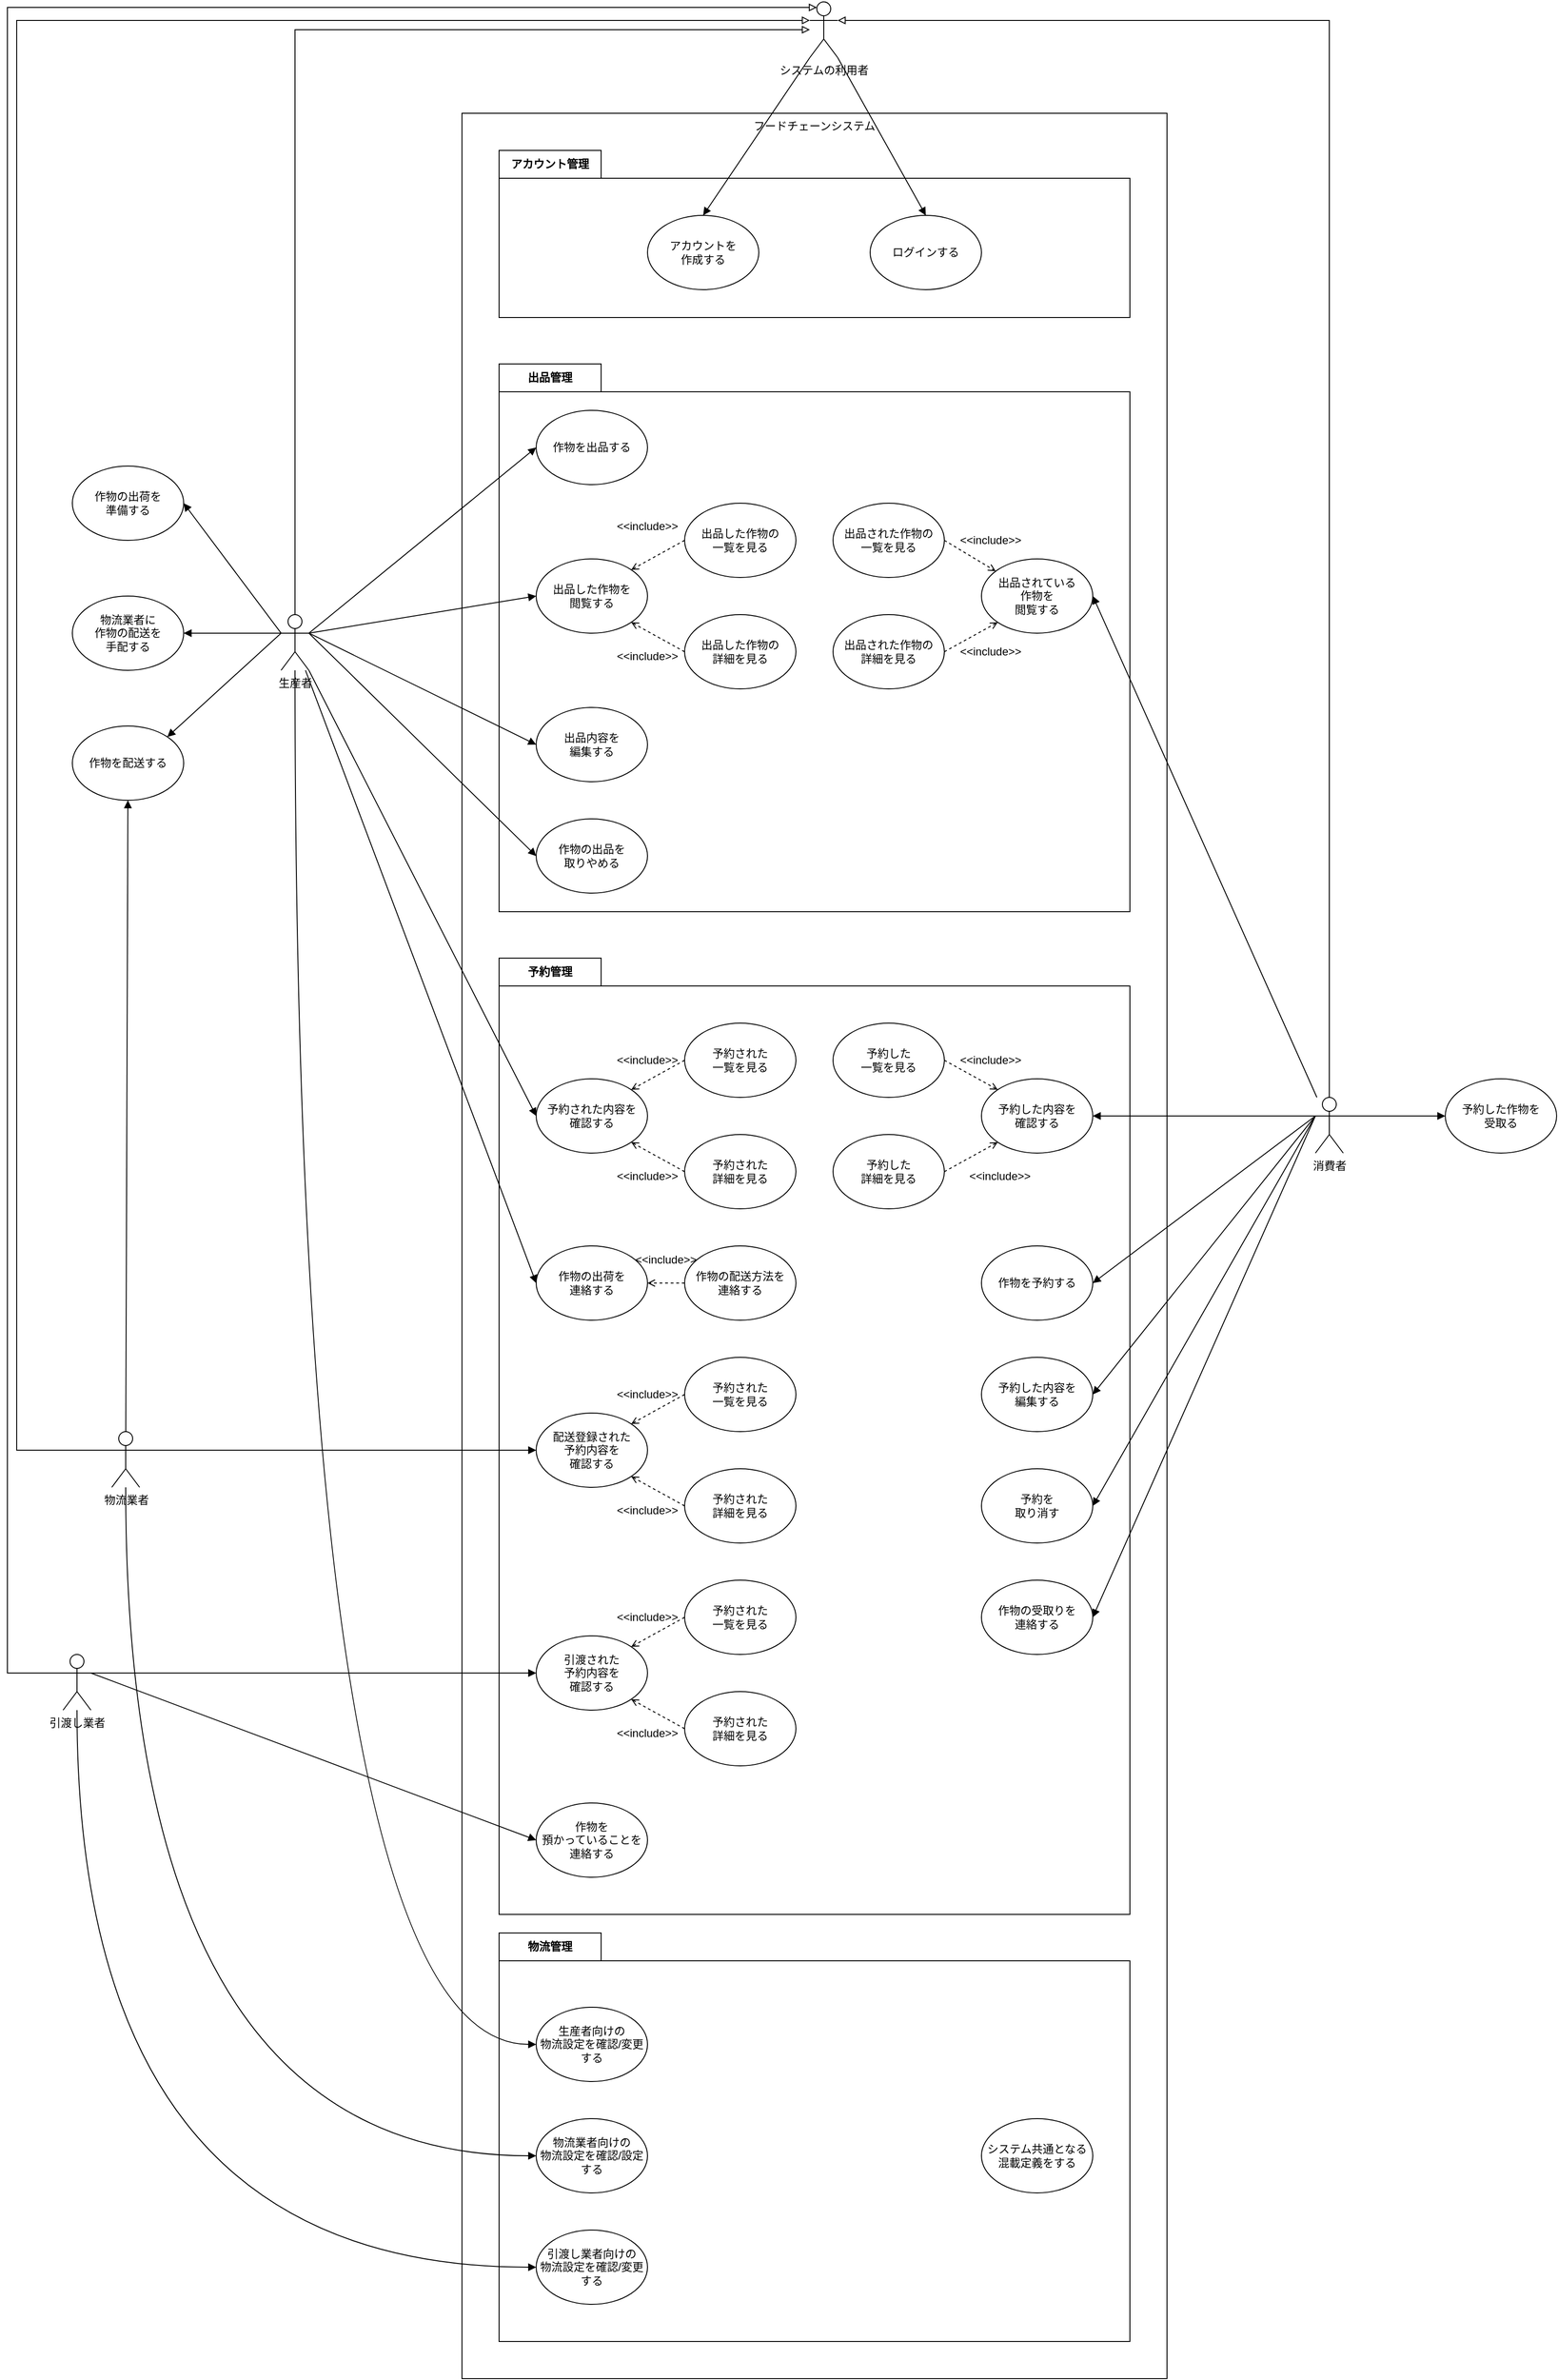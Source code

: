 <mxfile version="22.1.0" type="device">
  <diagram name="ユースケース図" id="7VJe6vSNCe9DfJ-y-Tqd">
    <mxGraphModel dx="2603" dy="888" grid="1" gridSize="10" guides="1" tooltips="1" connect="1" arrows="1" fold="1" page="1" pageScale="1" pageWidth="1169" pageHeight="1654" math="0" shadow="0">
      <root>
        <mxCell id="0" />
        <mxCell id="1" parent="0" />
        <mxCell id="HBLjlnZqCEcEQzNPuWM3-1" value="&lt;div style=&quot;&quot;&gt;&lt;span style=&quot;background-color: initial;&quot;&gt;フードチェーン&lt;/span&gt;&lt;span style=&quot;background-color: initial;&quot;&gt;システム&lt;/span&gt;&lt;/div&gt;" style="rounded=0;whiteSpace=wrap;html=1;fillColor=none;align=center;verticalAlign=top;" parent="1" vertex="1">
          <mxGeometry x="240" y="160" width="760" height="2440" as="geometry" />
        </mxCell>
        <mxCell id="HBLjlnZqCEcEQzNPuWM3-68" value="予約管理" style="shape=folder;fontStyle=1;tabWidth=110;tabHeight=30;tabPosition=left;html=1;boundedLbl=1;labelInHeader=1;container=0;collapsible=0;whiteSpace=wrap;fillColor=none;" parent="1" vertex="1">
          <mxGeometry x="280" y="1070" width="680" height="1030" as="geometry" />
        </mxCell>
        <mxCell id="HBLjlnZqCEcEQzNPuWM3-60" value="出品管理" style="shape=folder;fontStyle=1;tabWidth=110;tabHeight=30;tabPosition=left;html=1;boundedLbl=1;labelInHeader=1;container=1;collapsible=0;whiteSpace=wrap;fillColor=none;" parent="1" vertex="1">
          <mxGeometry x="280" y="430" width="680" height="590" as="geometry" />
        </mxCell>
        <mxCell id="HBLjlnZqCEcEQzNPuWM3-61" value="" style="html=1;strokeColor=none;resizeWidth=1;resizeHeight=1;fillColor=none;part=1;connectable=0;allowArrows=0;deletable=0;whiteSpace=wrap;" parent="HBLjlnZqCEcEQzNPuWM3-60" vertex="1">
          <mxGeometry width="680" height="413" relative="1" as="geometry">
            <mxPoint y="30" as="offset" />
          </mxGeometry>
        </mxCell>
        <mxCell id="HBLjlnZqCEcEQzNPuWM3-37" value="&amp;lt;&amp;lt;include&amp;gt;&amp;gt;" style="text;html=1;strokeColor=none;fillColor=none;align=center;verticalAlign=middle;whiteSpace=wrap;rounded=0;" parent="HBLjlnZqCEcEQzNPuWM3-60" vertex="1">
          <mxGeometry x="130" y="160" width="60" height="30" as="geometry" />
        </mxCell>
        <mxCell id="HBLjlnZqCEcEQzNPuWM3-10" value="作物を出品する" style="ellipse;whiteSpace=wrap;html=1;" parent="HBLjlnZqCEcEQzNPuWM3-60" vertex="1">
          <mxGeometry x="40" y="50" width="120" height="80" as="geometry" />
        </mxCell>
        <mxCell id="HBLjlnZqCEcEQzNPuWM3-36" value="出品した作物を&lt;br&gt;閲覧する" style="ellipse;whiteSpace=wrap;html=1;" parent="HBLjlnZqCEcEQzNPuWM3-60" vertex="1">
          <mxGeometry x="40" y="210" width="120" height="80" as="geometry" />
        </mxCell>
        <mxCell id="HBLjlnZqCEcEQzNPuWM3-22" value="出品した作物の&lt;br&gt;一覧を見る" style="ellipse;whiteSpace=wrap;html=1;" parent="HBLjlnZqCEcEQzNPuWM3-60" vertex="1">
          <mxGeometry x="200" y="150" width="120" height="80" as="geometry" />
        </mxCell>
        <mxCell id="HBLjlnZqCEcEQzNPuWM3-23" value="出品した作物の&lt;br&gt;詳細を見る" style="ellipse;whiteSpace=wrap;html=1;" parent="HBLjlnZqCEcEQzNPuWM3-60" vertex="1">
          <mxGeometry x="200" y="270" width="120" height="80" as="geometry" />
        </mxCell>
        <mxCell id="HBLjlnZqCEcEQzNPuWM3-11" value="出品内容を&lt;br&gt;編集する" style="ellipse;whiteSpace=wrap;html=1;" parent="HBLjlnZqCEcEQzNPuWM3-60" vertex="1">
          <mxGeometry x="40" y="370" width="120" height="80" as="geometry" />
        </mxCell>
        <mxCell id="HBLjlnZqCEcEQzNPuWM3-24" value="作物の出品を&lt;br&gt;取りやめる" style="ellipse;whiteSpace=wrap;html=1;" parent="HBLjlnZqCEcEQzNPuWM3-60" vertex="1">
          <mxGeometry x="40" y="490" width="120" height="80" as="geometry" />
        </mxCell>
        <mxCell id="HBLjlnZqCEcEQzNPuWM3-14" value="出品された作物の&lt;br&gt;詳細を見る" style="ellipse;whiteSpace=wrap;html=1;" parent="HBLjlnZqCEcEQzNPuWM3-60" vertex="1">
          <mxGeometry x="360" y="270" width="120" height="80" as="geometry" />
        </mxCell>
        <mxCell id="HBLjlnZqCEcEQzNPuWM3-9" value="出品された作物の&lt;br&gt;一覧を見る" style="ellipse;whiteSpace=wrap;html=1;" parent="HBLjlnZqCEcEQzNPuWM3-60" vertex="1">
          <mxGeometry x="360" y="150" width="120" height="80" as="geometry" />
        </mxCell>
        <mxCell id="HBLjlnZqCEcEQzNPuWM3-48" value="出品されている&lt;br&gt;作物を&lt;br style=&quot;border-color: var(--border-color);&quot;&gt;閲覧する" style="ellipse;whiteSpace=wrap;html=1;" parent="HBLjlnZqCEcEQzNPuWM3-60" vertex="1">
          <mxGeometry x="520" y="210" width="120" height="80" as="geometry" />
        </mxCell>
        <mxCell id="HBLjlnZqCEcEQzNPuWM3-97" style="rounded=0;orthogonalLoop=1;jettySize=auto;html=1;exitX=0;exitY=0.5;exitDx=0;exitDy=0;dashed=1;endArrow=open;endFill=0;entryX=1;entryY=0;entryDx=0;entryDy=0;" parent="HBLjlnZqCEcEQzNPuWM3-60" source="HBLjlnZqCEcEQzNPuWM3-22" target="HBLjlnZqCEcEQzNPuWM3-36" edge="1">
          <mxGeometry relative="1" as="geometry">
            <mxPoint x="177.574" y="178.284" as="sourcePoint" />
            <mxPoint x="-20" y="290" as="targetPoint" />
          </mxGeometry>
        </mxCell>
        <mxCell id="HBLjlnZqCEcEQzNPuWM3-98" style="rounded=0;orthogonalLoop=1;jettySize=auto;html=1;exitX=0;exitY=0.5;exitDx=0;exitDy=0;dashed=1;endArrow=open;endFill=0;entryX=1;entryY=1;entryDx=0;entryDy=0;" parent="HBLjlnZqCEcEQzNPuWM3-60" source="HBLjlnZqCEcEQzNPuWM3-23" target="HBLjlnZqCEcEQzNPuWM3-36" edge="1">
          <mxGeometry relative="1" as="geometry">
            <mxPoint x="210" y="200" as="sourcePoint" />
            <mxPoint x="152" y="232" as="targetPoint" />
          </mxGeometry>
        </mxCell>
        <mxCell id="HBLjlnZqCEcEQzNPuWM3-99" value="&amp;lt;&amp;lt;include&amp;gt;&amp;gt;" style="text;html=1;strokeColor=none;fillColor=none;align=center;verticalAlign=middle;whiteSpace=wrap;rounded=0;" parent="HBLjlnZqCEcEQzNPuWM3-60" vertex="1">
          <mxGeometry x="130" y="300" width="60" height="30" as="geometry" />
        </mxCell>
        <mxCell id="HBLjlnZqCEcEQzNPuWM3-100" value="&amp;lt;&amp;lt;include&amp;gt;&amp;gt;" style="text;html=1;strokeColor=none;fillColor=none;align=center;verticalAlign=middle;whiteSpace=wrap;rounded=0;" parent="HBLjlnZqCEcEQzNPuWM3-60" vertex="1">
          <mxGeometry x="500" y="295" width="60" height="30" as="geometry" />
        </mxCell>
        <mxCell id="HBLjlnZqCEcEQzNPuWM3-101" value="&amp;lt;&amp;lt;include&amp;gt;&amp;gt;" style="text;html=1;strokeColor=none;fillColor=none;align=center;verticalAlign=middle;whiteSpace=wrap;rounded=0;" parent="HBLjlnZqCEcEQzNPuWM3-60" vertex="1">
          <mxGeometry x="500" y="175" width="60" height="30" as="geometry" />
        </mxCell>
        <mxCell id="HBLjlnZqCEcEQzNPuWM3-102" style="rounded=0;orthogonalLoop=1;jettySize=auto;html=1;exitX=1;exitY=0.5;exitDx=0;exitDy=0;dashed=1;endArrow=open;endFill=0;" parent="HBLjlnZqCEcEQzNPuWM3-60" source="HBLjlnZqCEcEQzNPuWM3-9" target="HBLjlnZqCEcEQzNPuWM3-48" edge="1">
          <mxGeometry relative="1" as="geometry">
            <mxPoint x="210" y="200" as="sourcePoint" />
            <mxPoint x="152" y="232" as="targetPoint" />
          </mxGeometry>
        </mxCell>
        <mxCell id="HBLjlnZqCEcEQzNPuWM3-103" style="rounded=0;orthogonalLoop=1;jettySize=auto;html=1;exitX=1;exitY=0.5;exitDx=0;exitDy=0;dashed=1;endArrow=open;endFill=0;entryX=0;entryY=1;entryDx=0;entryDy=0;" parent="HBLjlnZqCEcEQzNPuWM3-60" source="HBLjlnZqCEcEQzNPuWM3-14" target="HBLjlnZqCEcEQzNPuWM3-48" edge="1">
          <mxGeometry relative="1" as="geometry">
            <mxPoint x="490" y="200" as="sourcePoint" />
            <mxPoint x="545" y="233" as="targetPoint" />
          </mxGeometry>
        </mxCell>
        <mxCell id="HBLjlnZqCEcEQzNPuWM3-50" value="アカウント管理" style="shape=folder;fontStyle=1;tabWidth=110;tabHeight=30;tabPosition=left;html=1;boundedLbl=1;labelInHeader=1;container=1;collapsible=0;whiteSpace=wrap;fillColor=none;" parent="1" vertex="1">
          <mxGeometry x="280" y="200" width="680" height="180" as="geometry" />
        </mxCell>
        <mxCell id="HBLjlnZqCEcEQzNPuWM3-51" value="" style="html=1;strokeColor=none;resizeWidth=1;resizeHeight=1;fillColor=none;part=1;connectable=0;allowArrows=0;deletable=0;whiteSpace=wrap;" parent="HBLjlnZqCEcEQzNPuWM3-50" vertex="1">
          <mxGeometry width="680" height="126.0" relative="1" as="geometry">
            <mxPoint y="30" as="offset" />
          </mxGeometry>
        </mxCell>
        <mxCell id="HBLjlnZqCEcEQzNPuWM3-6" value="アカウントを&lt;br&gt;作成する" style="ellipse;whiteSpace=wrap;html=1;" parent="HBLjlnZqCEcEQzNPuWM3-50" vertex="1">
          <mxGeometry x="160" y="70" width="120" height="80" as="geometry" />
        </mxCell>
        <mxCell id="HBLjlnZqCEcEQzNPuWM3-7" value="ログインする" style="ellipse;whiteSpace=wrap;html=1;" parent="HBLjlnZqCEcEQzNPuWM3-50" vertex="1">
          <mxGeometry x="400" y="70" width="120" height="80" as="geometry" />
        </mxCell>
        <mxCell id="HBLjlnZqCEcEQzNPuWM3-3" value="物流業者" style="shape=umlActor;verticalLabelPosition=bottom;verticalAlign=top;html=1;outlineConnect=0;" parent="1" vertex="1">
          <mxGeometry x="-137.5" y="1580" width="30" height="60" as="geometry" />
        </mxCell>
        <mxCell id="HBLjlnZqCEcEQzNPuWM3-26" value="物流業者に&lt;br&gt;作物の配送を&lt;br&gt;手配する" style="ellipse;whiteSpace=wrap;html=1;" parent="1" vertex="1">
          <mxGeometry x="-180" y="680" width="120" height="80" as="geometry" />
        </mxCell>
        <mxCell id="HBLjlnZqCEcEQzNPuWM3-27" value="作物を配送する" style="ellipse;whiteSpace=wrap;html=1;" parent="1" vertex="1">
          <mxGeometry x="-180" y="820" width="120" height="80" as="geometry" />
        </mxCell>
        <mxCell id="HBLjlnZqCEcEQzNPuWM3-30" value="システムの利用者" style="shape=umlActor;verticalLabelPosition=bottom;verticalAlign=top;html=1;outlineConnect=0;" parent="1" vertex="1">
          <mxGeometry x="615" y="40" width="30" height="60" as="geometry" />
        </mxCell>
        <mxCell id="HBLjlnZqCEcEQzNPuWM3-73" value="作物の出荷を&lt;br&gt;準備する" style="ellipse;whiteSpace=wrap;html=1;" parent="1" vertex="1">
          <mxGeometry x="-180" y="540" width="120" height="80" as="geometry" />
        </mxCell>
        <mxCell id="HBLjlnZqCEcEQzNPuWM3-74" value="" style="endArrow=none;html=1;rounded=0;entryX=0;entryY=1;entryDx=0;entryDy=0;entryPerimeter=0;exitX=0.5;exitY=0;exitDx=0;exitDy=0;startArrow=block;startFill=1;" parent="1" source="HBLjlnZqCEcEQzNPuWM3-6" target="HBLjlnZqCEcEQzNPuWM3-30" edge="1">
          <mxGeometry width="50" height="50" relative="1" as="geometry">
            <mxPoint x="100" y="250" as="sourcePoint" />
            <mxPoint x="150" y="200" as="targetPoint" />
          </mxGeometry>
        </mxCell>
        <mxCell id="HBLjlnZqCEcEQzNPuWM3-75" value="" style="endArrow=none;html=1;rounded=0;entryX=1;entryY=1;entryDx=0;entryDy=0;entryPerimeter=0;exitX=0.5;exitY=0;exitDx=0;exitDy=0;startArrow=block;startFill=1;" parent="1" source="HBLjlnZqCEcEQzNPuWM3-7" target="HBLjlnZqCEcEQzNPuWM3-30" edge="1">
          <mxGeometry width="50" height="50" relative="1" as="geometry">
            <mxPoint x="510" y="290" as="sourcePoint" />
            <mxPoint x="625" y="140" as="targetPoint" />
          </mxGeometry>
        </mxCell>
        <mxCell id="HBLjlnZqCEcEQzNPuWM3-77" value="生産者" style="shape=umlActor;verticalLabelPosition=bottom;verticalAlign=top;html=1;outlineConnect=0;" parent="1" vertex="1">
          <mxGeometry x="45" y="700" width="30" height="60" as="geometry" />
        </mxCell>
        <mxCell id="HBLjlnZqCEcEQzNPuWM3-78" style="rounded=0;orthogonalLoop=1;jettySize=auto;html=1;endArrow=block;endFill=0;exitX=0.5;exitY=0;exitDx=0;exitDy=0;exitPerimeter=0;edgeStyle=elbowEdgeStyle;" parent="1" source="HBLjlnZqCEcEQzNPuWM3-77" target="HBLjlnZqCEcEQzNPuWM3-30" edge="1">
          <mxGeometry relative="1" as="geometry">
            <mxPoint x="390" y="827.826" as="sourcePoint" />
            <mxPoint x="490" y="680" as="targetPoint" />
            <Array as="points">
              <mxPoint x="60" y="400" />
              <mxPoint x="60" y="390" />
            </Array>
          </mxGeometry>
        </mxCell>
        <mxCell id="HBLjlnZqCEcEQzNPuWM3-80" value="" style="endArrow=none;html=1;rounded=0;entryX=1;entryY=0.333;entryDx=0;entryDy=0;entryPerimeter=0;exitX=0;exitY=0.5;exitDx=0;exitDy=0;startArrow=block;startFill=1;" parent="1" source="HBLjlnZqCEcEQzNPuWM3-10" target="HBLjlnZqCEcEQzNPuWM3-77" edge="1">
          <mxGeometry width="50" height="50" relative="1" as="geometry">
            <mxPoint x="750" y="290" as="sourcePoint" />
            <mxPoint x="655" y="140" as="targetPoint" />
          </mxGeometry>
        </mxCell>
        <mxCell id="HBLjlnZqCEcEQzNPuWM3-81" value="" style="endArrow=none;html=1;rounded=0;entryX=1;entryY=0.333;entryDx=0;entryDy=0;entryPerimeter=0;exitX=0;exitY=0.5;exitDx=0;exitDy=0;startArrow=block;startFill=1;" parent="1" source="HBLjlnZqCEcEQzNPuWM3-36" target="HBLjlnZqCEcEQzNPuWM3-77" edge="1">
          <mxGeometry width="50" height="50" relative="1" as="geometry">
            <mxPoint x="330" y="530" as="sourcePoint" />
            <mxPoint x="120" y="730" as="targetPoint" />
          </mxGeometry>
        </mxCell>
        <mxCell id="HBLjlnZqCEcEQzNPuWM3-82" value="" style="endArrow=none;html=1;rounded=0;entryX=1;entryY=0.333;entryDx=0;entryDy=0;entryPerimeter=0;exitX=0;exitY=0.5;exitDx=0;exitDy=0;startArrow=block;startFill=1;" parent="1" source="HBLjlnZqCEcEQzNPuWM3-11" target="HBLjlnZqCEcEQzNPuWM3-77" edge="1">
          <mxGeometry width="50" height="50" relative="1" as="geometry">
            <mxPoint x="330" y="690" as="sourcePoint" />
            <mxPoint x="120" y="730" as="targetPoint" />
          </mxGeometry>
        </mxCell>
        <mxCell id="HBLjlnZqCEcEQzNPuWM3-83" value="" style="endArrow=none;html=1;rounded=0;entryX=1;entryY=0.333;entryDx=0;entryDy=0;entryPerimeter=0;exitX=0;exitY=0.5;exitDx=0;exitDy=0;startArrow=block;startFill=1;" parent="1" source="HBLjlnZqCEcEQzNPuWM3-24" target="HBLjlnZqCEcEQzNPuWM3-77" edge="1">
          <mxGeometry width="50" height="50" relative="1" as="geometry">
            <mxPoint x="330" y="850" as="sourcePoint" />
            <mxPoint x="120" y="730" as="targetPoint" />
          </mxGeometry>
        </mxCell>
        <mxCell id="HBLjlnZqCEcEQzNPuWM3-84" value="" style="endArrow=none;html=1;rounded=0;entryX=1;entryY=1;entryDx=0;entryDy=0;entryPerimeter=0;exitX=0;exitY=0.5;exitDx=0;exitDy=0;startArrow=block;startFill=1;" parent="1" source="HBLjlnZqCEcEQzNPuWM3-46" target="HBLjlnZqCEcEQzNPuWM3-77" edge="1">
          <mxGeometry width="50" height="50" relative="1" as="geometry">
            <mxPoint x="330" y="970" as="sourcePoint" />
            <mxPoint x="120" y="730" as="targetPoint" />
          </mxGeometry>
        </mxCell>
        <mxCell id="HBLjlnZqCEcEQzNPuWM3-91" value="" style="endArrow=none;html=1;rounded=0;entryX=0;entryY=0.333;entryDx=0;entryDy=0;entryPerimeter=0;exitX=1;exitY=0.5;exitDx=0;exitDy=0;startArrow=block;startFill=1;" parent="1" source="HBLjlnZqCEcEQzNPuWM3-73" target="HBLjlnZqCEcEQzNPuWM3-77" edge="1">
          <mxGeometry width="50" height="50" relative="1" as="geometry">
            <mxPoint x="-155" y="470" as="sourcePoint" />
            <mxPoint x="-40" y="320" as="targetPoint" />
          </mxGeometry>
        </mxCell>
        <mxCell id="HBLjlnZqCEcEQzNPuWM3-92" value="" style="endArrow=none;html=1;rounded=0;entryX=0;entryY=0.333;entryDx=0;entryDy=0;entryPerimeter=0;exitX=1;exitY=0.5;exitDx=0;exitDy=0;startArrow=block;startFill=1;" parent="1" source="HBLjlnZqCEcEQzNPuWM3-26" target="HBLjlnZqCEcEQzNPuWM3-77" edge="1">
          <mxGeometry width="50" height="50" relative="1" as="geometry">
            <mxPoint x="-50" y="590" as="sourcePoint" />
            <mxPoint x="90" y="730" as="targetPoint" />
          </mxGeometry>
        </mxCell>
        <mxCell id="HBLjlnZqCEcEQzNPuWM3-93" value="" style="endArrow=none;html=1;rounded=0;entryX=0;entryY=0.333;entryDx=0;entryDy=0;entryPerimeter=0;startArrow=block;startFill=1;exitX=1;exitY=0;exitDx=0;exitDy=0;" parent="1" source="HBLjlnZqCEcEQzNPuWM3-27" target="HBLjlnZqCEcEQzNPuWM3-77" edge="1">
          <mxGeometry width="50" height="50" relative="1" as="geometry">
            <mxPoint x="-70" y="850" as="sourcePoint" />
            <mxPoint x="90" y="730" as="targetPoint" />
          </mxGeometry>
        </mxCell>
        <mxCell id="HBLjlnZqCEcEQzNPuWM3-96" value="" style="endArrow=none;html=1;rounded=0;startArrow=block;startFill=1;" parent="1" source="HBLjlnZqCEcEQzNPuWM3-27" target="HBLjlnZqCEcEQzNPuWM3-3" edge="1">
          <mxGeometry width="50" height="50" relative="1" as="geometry">
            <mxPoint x="-60" y="850" as="sourcePoint" />
            <mxPoint x="55" y="730" as="targetPoint" />
          </mxGeometry>
        </mxCell>
        <mxCell id="HBLjlnZqCEcEQzNPuWM3-21" value="予約した作物を&lt;br&gt;受取る" style="ellipse;whiteSpace=wrap;html=1;" parent="1" vertex="1">
          <mxGeometry x="1300" y="1200" width="120" height="80" as="geometry" />
        </mxCell>
        <mxCell id="HBLjlnZqCEcEQzNPuWM3-124" value="消費者" style="shape=umlActor;verticalLabelPosition=bottom;verticalAlign=top;html=1;outlineConnect=0;" parent="1" vertex="1">
          <mxGeometry x="1160" y="1220" width="30" height="60" as="geometry" />
        </mxCell>
        <mxCell id="HBLjlnZqCEcEQzNPuWM3-125" value="" style="endArrow=none;html=1;rounded=0;exitX=1;exitY=0.5;exitDx=0;exitDy=0;startArrow=block;startFill=1;" parent="1" source="HBLjlnZqCEcEQzNPuWM3-48" target="HBLjlnZqCEcEQzNPuWM3-124" edge="1">
          <mxGeometry width="50" height="50" relative="1" as="geometry">
            <mxPoint x="330" y="530" as="sourcePoint" />
            <mxPoint x="85" y="730" as="targetPoint" />
          </mxGeometry>
        </mxCell>
        <mxCell id="HBLjlnZqCEcEQzNPuWM3-126" style="rounded=0;orthogonalLoop=1;jettySize=auto;html=1;endArrow=block;endFill=0;entryX=1;entryY=0.333;entryDx=0;entryDy=0;entryPerimeter=0;edgeStyle=elbowEdgeStyle;exitX=0.5;exitY=0;exitDx=0;exitDy=0;exitPerimeter=0;" parent="1" source="HBLjlnZqCEcEQzNPuWM3-124" target="HBLjlnZqCEcEQzNPuWM3-30" edge="1">
          <mxGeometry relative="1" as="geometry">
            <mxPoint x="1190" y="800" as="sourcePoint" />
            <mxPoint x="625" y="100" as="targetPoint" />
            <Array as="points">
              <mxPoint x="1175" y="1150" />
              <mxPoint x="1180" y="580" />
            </Array>
          </mxGeometry>
        </mxCell>
        <mxCell id="HBLjlnZqCEcEQzNPuWM3-130" value="" style="endArrow=none;html=1;rounded=0;exitX=1;exitY=0.5;exitDx=0;exitDy=0;startArrow=block;startFill=1;entryX=0;entryY=0.333;entryDx=0;entryDy=0;entryPerimeter=0;" parent="1" source="HBLjlnZqCEcEQzNPuWM3-34" target="HBLjlnZqCEcEQzNPuWM3-124" edge="1">
          <mxGeometry width="50" height="50" relative="1" as="geometry">
            <mxPoint x="930" y="690" as="sourcePoint" />
            <mxPoint x="1171" y="1210" as="targetPoint" />
          </mxGeometry>
        </mxCell>
        <mxCell id="HBLjlnZqCEcEQzNPuWM3-131" value="" style="endArrow=none;html=1;rounded=0;exitX=0;exitY=0.5;exitDx=0;exitDy=0;startArrow=block;startFill=1;entryX=1;entryY=0.333;entryDx=0;entryDy=0;entryPerimeter=0;" parent="1" source="HBLjlnZqCEcEQzNPuWM3-21" target="HBLjlnZqCEcEQzNPuWM3-124" edge="1">
          <mxGeometry width="50" height="50" relative="1" as="geometry">
            <mxPoint x="930" y="1250" as="sourcePoint" />
            <mxPoint x="1170" y="1246" as="targetPoint" />
          </mxGeometry>
        </mxCell>
        <mxCell id="HBLjlnZqCEcEQzNPuWM3-132" value="" style="endArrow=none;html=1;rounded=0;exitX=1;exitY=0.5;exitDx=0;exitDy=0;startArrow=block;startFill=1;entryX=0;entryY=0.333;entryDx=0;entryDy=0;entryPerimeter=0;" parent="1" source="HBLjlnZqCEcEQzNPuWM3-12" target="HBLjlnZqCEcEQzNPuWM3-124" edge="1">
          <mxGeometry width="50" height="50" relative="1" as="geometry">
            <mxPoint x="930" y="1250" as="sourcePoint" />
            <mxPoint x="1170" y="1246" as="targetPoint" />
          </mxGeometry>
        </mxCell>
        <mxCell id="HBLjlnZqCEcEQzNPuWM3-133" value="" style="endArrow=none;html=1;rounded=0;exitX=1;exitY=0.5;exitDx=0;exitDy=0;startArrow=block;startFill=1;entryX=0;entryY=0.333;entryDx=0;entryDy=0;entryPerimeter=0;" parent="1" source="HBLjlnZqCEcEQzNPuWM3-16" target="HBLjlnZqCEcEQzNPuWM3-124" edge="1">
          <mxGeometry width="50" height="50" relative="1" as="geometry">
            <mxPoint x="930" y="1430" as="sourcePoint" />
            <mxPoint x="1170" y="1246" as="targetPoint" />
          </mxGeometry>
        </mxCell>
        <mxCell id="HBLjlnZqCEcEQzNPuWM3-134" value="" style="endArrow=none;html=1;rounded=0;exitX=1;exitY=0.5;exitDx=0;exitDy=0;startArrow=block;startFill=1;entryX=0;entryY=0.333;entryDx=0;entryDy=0;entryPerimeter=0;" parent="1" source="HBLjlnZqCEcEQzNPuWM3-17" target="HBLjlnZqCEcEQzNPuWM3-124" edge="1">
          <mxGeometry width="50" height="50" relative="1" as="geometry">
            <mxPoint x="930" y="1550" as="sourcePoint" />
            <mxPoint x="1170" y="1246" as="targetPoint" />
          </mxGeometry>
        </mxCell>
        <mxCell id="Iaiu_OEXaP2ZBZ2fu43b-2" value="" style="endArrow=none;html=1;rounded=0;exitX=1;exitY=0.5;exitDx=0;exitDy=0;startArrow=block;startFill=1;entryX=0;entryY=0.333;entryDx=0;entryDy=0;entryPerimeter=0;" parent="1" source="HBLjlnZqCEcEQzNPuWM3-28" target="HBLjlnZqCEcEQzNPuWM3-124" edge="1">
          <mxGeometry width="50" height="50" relative="1" as="geometry">
            <mxPoint x="930" y="1670" as="sourcePoint" />
            <mxPoint x="1170" y="1246" as="targetPoint" />
          </mxGeometry>
        </mxCell>
        <mxCell id="n9GBccgK2UckjGoE69Ww-1" value="" style="endArrow=none;html=1;rounded=0;entryX=1;entryY=0.333;entryDx=0;entryDy=0;entryPerimeter=0;exitX=0;exitY=0.5;exitDx=0;exitDy=0;startArrow=block;startFill=1;" parent="1" source="n9GBccgK2UckjGoE69Ww-2" target="HBLjlnZqCEcEQzNPuWM3-3" edge="1">
          <mxGeometry width="50" height="50" relative="1" as="geometry">
            <mxPoint x="330" y="1250" as="sourcePoint" />
            <mxPoint x="85" y="770" as="targetPoint" />
          </mxGeometry>
        </mxCell>
        <mxCell id="n9GBccgK2UckjGoE69Ww-10" value="" style="endArrow=none;html=1;rounded=0;startArrow=block;startFill=1;exitX=0;exitY=0.5;exitDx=0;exitDy=0;" parent="1" source="n9GBccgK2UckjGoE69Ww-9" target="HBLjlnZqCEcEQzNPuWM3-77" edge="1">
          <mxGeometry width="50" height="50" relative="1" as="geometry">
            <mxPoint x="80" y="1280" as="sourcePoint" />
            <mxPoint x="85" y="770" as="targetPoint" />
          </mxGeometry>
        </mxCell>
        <mxCell id="HBLjlnZqCEcEQzNPuWM3-69" value="" style="html=1;strokeColor=none;resizeWidth=1;resizeHeight=1;fillColor=none;part=1;connectable=0;allowArrows=0;deletable=0;whiteSpace=wrap;" parent="1" vertex="1">
          <mxGeometry x="280" y="1100" width="680" height="553.0" as="geometry">
            <mxPoint y="30" as="offset" />
          </mxGeometry>
        </mxCell>
        <mxCell id="HBLjlnZqCEcEQzNPuWM3-12" value="作物を予約する" style="ellipse;whiteSpace=wrap;html=1;" parent="1" vertex="1">
          <mxGeometry x="800" y="1380" width="120" height="80" as="geometry" />
        </mxCell>
        <mxCell id="HBLjlnZqCEcEQzNPuWM3-13" value="予約した&lt;br&gt;一覧を見る" style="ellipse;whiteSpace=wrap;html=1;" parent="1" vertex="1">
          <mxGeometry x="640" y="1140" width="120" height="80" as="geometry" />
        </mxCell>
        <mxCell id="HBLjlnZqCEcEQzNPuWM3-15" value="予約した&lt;br&gt;詳細を見る" style="ellipse;whiteSpace=wrap;html=1;" parent="1" vertex="1">
          <mxGeometry x="640" y="1260" width="120" height="80" as="geometry" />
        </mxCell>
        <mxCell id="HBLjlnZqCEcEQzNPuWM3-34" value="予約した内容を&lt;br&gt;確認する" style="ellipse;whiteSpace=wrap;html=1;" parent="1" vertex="1">
          <mxGeometry x="800" y="1200" width="120" height="80" as="geometry" />
        </mxCell>
        <mxCell id="HBLjlnZqCEcEQzNPuWM3-46" value="予約された内容を&lt;br&gt;確認する" style="ellipse;whiteSpace=wrap;html=1;" parent="1" vertex="1">
          <mxGeometry x="320" y="1200" width="120" height="80" as="geometry" />
        </mxCell>
        <mxCell id="HBLjlnZqCEcEQzNPuWM3-16" value="予約した内容を&lt;br&gt;編集する" style="ellipse;whiteSpace=wrap;html=1;" parent="1" vertex="1">
          <mxGeometry x="800" y="1500" width="120" height="80" as="geometry" />
        </mxCell>
        <mxCell id="HBLjlnZqCEcEQzNPuWM3-17" value="予約を&lt;br&gt;取り消す" style="ellipse;whiteSpace=wrap;html=1;" parent="1" vertex="1">
          <mxGeometry x="800" y="1620" width="120" height="80" as="geometry" />
        </mxCell>
        <mxCell id="HBLjlnZqCEcEQzNPuWM3-104" style="rounded=0;orthogonalLoop=1;jettySize=auto;html=1;exitX=0;exitY=0.5;exitDx=0;exitDy=0;dashed=1;endArrow=open;endFill=0;entryX=1;entryY=0;entryDx=0;entryDy=0;" parent="1" source="25qe6i5wLPSkatepINVU-1" target="HBLjlnZqCEcEQzNPuWM3-46" edge="1">
          <mxGeometry relative="1" as="geometry">
            <mxPoint x="480" y="1180" as="sourcePoint" />
            <mxPoint x="432" y="662" as="targetPoint" />
          </mxGeometry>
        </mxCell>
        <mxCell id="HBLjlnZqCEcEQzNPuWM3-105" value="&amp;lt;&amp;lt;include&amp;gt;&amp;gt;" style="text;html=1;strokeColor=none;fillColor=none;align=center;verticalAlign=middle;whiteSpace=wrap;rounded=0;" parent="1" vertex="1">
          <mxGeometry x="410" y="1165" width="60" height="30" as="geometry" />
        </mxCell>
        <mxCell id="HBLjlnZqCEcEQzNPuWM3-106" value="&amp;lt;&amp;lt;include&amp;gt;&amp;gt;" style="text;html=1;strokeColor=none;fillColor=none;align=center;verticalAlign=middle;whiteSpace=wrap;rounded=0;" parent="1" vertex="1">
          <mxGeometry x="410" y="1290" width="60" height="30" as="geometry" />
        </mxCell>
        <mxCell id="HBLjlnZqCEcEQzNPuWM3-107" style="rounded=0;orthogonalLoop=1;jettySize=auto;html=1;exitX=0;exitY=0.5;exitDx=0;exitDy=0;dashed=1;endArrow=open;endFill=0;entryX=1;entryY=1;entryDx=0;entryDy=0;" parent="1" source="25qe6i5wLPSkatepINVU-2" target="HBLjlnZqCEcEQzNPuWM3-46" edge="1">
          <mxGeometry relative="1" as="geometry">
            <mxPoint x="480" y="1300" as="sourcePoint" />
            <mxPoint x="432" y="1222" as="targetPoint" />
          </mxGeometry>
        </mxCell>
        <mxCell id="HBLjlnZqCEcEQzNPuWM3-108" value="&amp;lt;&amp;lt;include&amp;gt;&amp;gt;" style="text;html=1;strokeColor=none;fillColor=none;align=center;verticalAlign=middle;whiteSpace=wrap;rounded=0;" parent="1" vertex="1">
          <mxGeometry x="780" y="1165" width="60" height="30" as="geometry" />
        </mxCell>
        <mxCell id="HBLjlnZqCEcEQzNPuWM3-109" style="rounded=0;orthogonalLoop=1;jettySize=auto;html=1;exitX=1;exitY=0.5;exitDx=0;exitDy=0;dashed=1;endArrow=open;endFill=0;entryX=0;entryY=0;entryDx=0;entryDy=0;" parent="1" source="HBLjlnZqCEcEQzNPuWM3-13" target="HBLjlnZqCEcEQzNPuWM3-34" edge="1">
          <mxGeometry relative="1" as="geometry">
            <mxPoint x="490" y="1190" as="sourcePoint" />
            <mxPoint x="432" y="1222" as="targetPoint" />
          </mxGeometry>
        </mxCell>
        <mxCell id="HBLjlnZqCEcEQzNPuWM3-110" style="rounded=0;orthogonalLoop=1;jettySize=auto;html=1;exitX=1;exitY=0.5;exitDx=0;exitDy=0;dashed=1;endArrow=open;endFill=0;entryX=0;entryY=1;entryDx=0;entryDy=0;" parent="1" source="HBLjlnZqCEcEQzNPuWM3-15" target="HBLjlnZqCEcEQzNPuWM3-34" edge="1">
          <mxGeometry relative="1" as="geometry">
            <mxPoint x="770" y="1190" as="sourcePoint" />
            <mxPoint x="828" y="1222" as="targetPoint" />
          </mxGeometry>
        </mxCell>
        <mxCell id="HBLjlnZqCEcEQzNPuWM3-111" value="&amp;lt;&amp;lt;include&amp;gt;&amp;gt;" style="text;html=1;strokeColor=none;fillColor=none;align=center;verticalAlign=middle;whiteSpace=wrap;rounded=0;" parent="1" vertex="1">
          <mxGeometry x="790" y="1290" width="60" height="30" as="geometry" />
        </mxCell>
        <mxCell id="HBLjlnZqCEcEQzNPuWM3-28" value="作物の受取りを&lt;br&gt;連絡する" style="ellipse;whiteSpace=wrap;html=1;" parent="1" vertex="1">
          <mxGeometry x="800" y="1740" width="120" height="80" as="geometry" />
        </mxCell>
        <mxCell id="25qe6i5wLPSkatepINVU-1" value="予約された&lt;br&gt;一覧を見る" style="ellipse;whiteSpace=wrap;html=1;" parent="1" vertex="1">
          <mxGeometry x="480" y="1140" width="120" height="80" as="geometry" />
        </mxCell>
        <mxCell id="25qe6i5wLPSkatepINVU-2" value="予約された&lt;br&gt;詳細を見る" style="ellipse;whiteSpace=wrap;html=1;" parent="1" vertex="1">
          <mxGeometry x="480" y="1260" width="120" height="80" as="geometry" />
        </mxCell>
        <mxCell id="n9GBccgK2UckjGoE69Ww-2" value="配送登録された&lt;br&gt;予約内容を&lt;br&gt;確認する" style="ellipse;whiteSpace=wrap;html=1;" parent="1" vertex="1">
          <mxGeometry x="320" y="1560" width="120" height="80" as="geometry" />
        </mxCell>
        <mxCell id="n9GBccgK2UckjGoE69Ww-3" style="rounded=0;orthogonalLoop=1;jettySize=auto;html=1;exitX=0;exitY=0.5;exitDx=0;exitDy=0;dashed=1;endArrow=open;endFill=0;entryX=1;entryY=0;entryDx=0;entryDy=0;" parent="1" source="n9GBccgK2UckjGoE69Ww-7" target="n9GBccgK2UckjGoE69Ww-2" edge="1">
          <mxGeometry relative="1" as="geometry">
            <mxPoint x="480" y="1540" as="sourcePoint" />
            <mxPoint x="432" y="1022" as="targetPoint" />
          </mxGeometry>
        </mxCell>
        <mxCell id="n9GBccgK2UckjGoE69Ww-4" value="&amp;lt;&amp;lt;include&amp;gt;&amp;gt;" style="text;html=1;strokeColor=none;fillColor=none;align=center;verticalAlign=middle;whiteSpace=wrap;rounded=0;" parent="1" vertex="1">
          <mxGeometry x="410" y="1525" width="60" height="30" as="geometry" />
        </mxCell>
        <mxCell id="n9GBccgK2UckjGoE69Ww-5" value="&amp;lt;&amp;lt;include&amp;gt;&amp;gt;" style="text;html=1;strokeColor=none;fillColor=none;align=center;verticalAlign=middle;whiteSpace=wrap;rounded=0;" parent="1" vertex="1">
          <mxGeometry x="410" y="1650" width="60" height="30" as="geometry" />
        </mxCell>
        <mxCell id="n9GBccgK2UckjGoE69Ww-6" style="rounded=0;orthogonalLoop=1;jettySize=auto;html=1;exitX=0;exitY=0.5;exitDx=0;exitDy=0;dashed=1;endArrow=open;endFill=0;entryX=1;entryY=1;entryDx=0;entryDy=0;" parent="1" source="n9GBccgK2UckjGoE69Ww-8" target="n9GBccgK2UckjGoE69Ww-2" edge="1">
          <mxGeometry relative="1" as="geometry">
            <mxPoint x="480" y="1660" as="sourcePoint" />
            <mxPoint x="432" y="1582" as="targetPoint" />
          </mxGeometry>
        </mxCell>
        <mxCell id="n9GBccgK2UckjGoE69Ww-7" value="予約された&lt;br&gt;一覧を見る" style="ellipse;whiteSpace=wrap;html=1;" parent="1" vertex="1">
          <mxGeometry x="480" y="1500" width="120" height="80" as="geometry" />
        </mxCell>
        <mxCell id="n9GBccgK2UckjGoE69Ww-8" value="予約された&lt;br&gt;詳細を見る" style="ellipse;whiteSpace=wrap;html=1;" parent="1" vertex="1">
          <mxGeometry x="480" y="1620" width="120" height="80" as="geometry" />
        </mxCell>
        <mxCell id="n9GBccgK2UckjGoE69Ww-9" value="作物の出荷を&lt;br&gt;連絡する" style="ellipse;whiteSpace=wrap;html=1;" parent="1" vertex="1">
          <mxGeometry x="320" y="1380" width="120" height="80" as="geometry" />
        </mxCell>
        <mxCell id="eFqh1Tti6uva1nNO-c8B-4" style="rounded=0;orthogonalLoop=1;jettySize=auto;html=1;endArrow=block;endFill=0;entryX=0;entryY=0.333;entryDx=0;entryDy=0;entryPerimeter=0;edgeStyle=elbowEdgeStyle;exitX=0;exitY=0.333;exitDx=0;exitDy=0;exitPerimeter=0;" parent="1" source="HBLjlnZqCEcEQzNPuWM3-3" target="HBLjlnZqCEcEQzNPuWM3-30" edge="1">
          <mxGeometry relative="1" as="geometry">
            <mxPoint x="-200" y="1030" as="sourcePoint" />
            <mxPoint x="495" y="130" as="targetPoint" />
            <Array as="points">
              <mxPoint x="-240" y="1200" />
              <mxPoint x="-60" y="430" />
            </Array>
          </mxGeometry>
        </mxCell>
        <mxCell id="PbB1XK9wsNXT5uvgoY7y-1" value="引渡し業者" style="shape=umlActor;verticalLabelPosition=bottom;verticalAlign=top;html=1;outlineConnect=0;" parent="1" vertex="1">
          <mxGeometry x="-190" y="1820" width="30" height="60" as="geometry" />
        </mxCell>
        <mxCell id="PbB1XK9wsNXT5uvgoY7y-2" value="引渡された&lt;br&gt;予約内容を&lt;br&gt;確認する" style="ellipse;whiteSpace=wrap;html=1;" parent="1" vertex="1">
          <mxGeometry x="320" y="1800" width="120" height="80" as="geometry" />
        </mxCell>
        <mxCell id="PbB1XK9wsNXT5uvgoY7y-3" style="rounded=0;orthogonalLoop=1;jettySize=auto;html=1;exitX=0;exitY=0.5;exitDx=0;exitDy=0;dashed=1;endArrow=open;endFill=0;entryX=1;entryY=0;entryDx=0;entryDy=0;" parent="1" source="PbB1XK9wsNXT5uvgoY7y-7" target="PbB1XK9wsNXT5uvgoY7y-2" edge="1">
          <mxGeometry relative="1" as="geometry">
            <mxPoint x="480" y="1780" as="sourcePoint" />
            <mxPoint x="432" y="1262" as="targetPoint" />
          </mxGeometry>
        </mxCell>
        <mxCell id="PbB1XK9wsNXT5uvgoY7y-4" value="&amp;lt;&amp;lt;include&amp;gt;&amp;gt;" style="text;html=1;strokeColor=none;fillColor=none;align=center;verticalAlign=middle;whiteSpace=wrap;rounded=0;" parent="1" vertex="1">
          <mxGeometry x="410" y="1765" width="60" height="30" as="geometry" />
        </mxCell>
        <mxCell id="PbB1XK9wsNXT5uvgoY7y-5" value="&amp;lt;&amp;lt;include&amp;gt;&amp;gt;" style="text;html=1;strokeColor=none;fillColor=none;align=center;verticalAlign=middle;whiteSpace=wrap;rounded=0;" parent="1" vertex="1">
          <mxGeometry x="410" y="1890" width="60" height="30" as="geometry" />
        </mxCell>
        <mxCell id="PbB1XK9wsNXT5uvgoY7y-6" style="rounded=0;orthogonalLoop=1;jettySize=auto;html=1;exitX=0;exitY=0.5;exitDx=0;exitDy=0;dashed=1;endArrow=open;endFill=0;entryX=1;entryY=1;entryDx=0;entryDy=0;" parent="1" source="PbB1XK9wsNXT5uvgoY7y-8" target="PbB1XK9wsNXT5uvgoY7y-2" edge="1">
          <mxGeometry relative="1" as="geometry">
            <mxPoint x="480" y="1900" as="sourcePoint" />
            <mxPoint x="432" y="1822" as="targetPoint" />
          </mxGeometry>
        </mxCell>
        <mxCell id="PbB1XK9wsNXT5uvgoY7y-7" value="予約された&lt;br&gt;一覧を見る" style="ellipse;whiteSpace=wrap;html=1;" parent="1" vertex="1">
          <mxGeometry x="480" y="1740" width="120" height="80" as="geometry" />
        </mxCell>
        <mxCell id="PbB1XK9wsNXT5uvgoY7y-8" value="予約された&lt;br&gt;詳細を見る" style="ellipse;whiteSpace=wrap;html=1;" parent="1" vertex="1">
          <mxGeometry x="480" y="1860" width="120" height="80" as="geometry" />
        </mxCell>
        <mxCell id="PbB1XK9wsNXT5uvgoY7y-9" value="作物の配送方法を&lt;br style=&quot;border-color: var(--border-color);&quot;&gt;連絡する" style="ellipse;whiteSpace=wrap;html=1;" parent="1" vertex="1">
          <mxGeometry x="480" y="1380" width="120" height="80" as="geometry" />
        </mxCell>
        <mxCell id="PbB1XK9wsNXT5uvgoY7y-10" value="&amp;lt;&amp;lt;include&amp;gt;&amp;gt;" style="text;html=1;strokeColor=none;fillColor=none;align=center;verticalAlign=middle;whiteSpace=wrap;rounded=0;" parent="1" vertex="1">
          <mxGeometry x="430" y="1380" width="60" height="30" as="geometry" />
        </mxCell>
        <mxCell id="PbB1XK9wsNXT5uvgoY7y-11" style="rounded=0;orthogonalLoop=1;jettySize=auto;html=1;exitX=0;exitY=0.5;exitDx=0;exitDy=0;dashed=1;endArrow=open;endFill=0;" parent="1" source="PbB1XK9wsNXT5uvgoY7y-9" edge="1">
          <mxGeometry relative="1" as="geometry">
            <mxPoint x="500" y="1452" as="sourcePoint" />
            <mxPoint x="440" y="1420" as="targetPoint" />
          </mxGeometry>
        </mxCell>
        <mxCell id="PbB1XK9wsNXT5uvgoY7y-12" value="" style="endArrow=none;html=1;rounded=0;entryX=1;entryY=0.333;entryDx=0;entryDy=0;entryPerimeter=0;exitX=0;exitY=0.5;exitDx=0;exitDy=0;startArrow=block;startFill=1;" parent="1" source="PbB1XK9wsNXT5uvgoY7y-2" target="PbB1XK9wsNXT5uvgoY7y-1" edge="1">
          <mxGeometry width="50" height="50" relative="1" as="geometry">
            <mxPoint x="330" y="1610" as="sourcePoint" />
            <mxPoint x="85" y="1610" as="targetPoint" />
          </mxGeometry>
        </mxCell>
        <mxCell id="PbB1XK9wsNXT5uvgoY7y-13" value="作物を&lt;br&gt;預かっていることを&lt;br&gt;連絡する" style="ellipse;whiteSpace=wrap;html=1;" parent="1" vertex="1">
          <mxGeometry x="320" y="1980" width="120" height="80" as="geometry" />
        </mxCell>
        <mxCell id="PbB1XK9wsNXT5uvgoY7y-17" value="" style="endArrow=none;html=1;rounded=0;entryX=1;entryY=0.333;entryDx=0;entryDy=0;entryPerimeter=0;exitX=0;exitY=0.5;exitDx=0;exitDy=0;startArrow=block;startFill=1;" parent="1" source="PbB1XK9wsNXT5uvgoY7y-13" target="PbB1XK9wsNXT5uvgoY7y-1" edge="1">
          <mxGeometry width="50" height="50" relative="1" as="geometry">
            <mxPoint x="330" y="1850" as="sourcePoint" />
            <mxPoint x="85" y="1850" as="targetPoint" />
          </mxGeometry>
        </mxCell>
        <mxCell id="PbB1XK9wsNXT5uvgoY7y-18" style="rounded=0;orthogonalLoop=1;jettySize=auto;html=1;endArrow=block;endFill=0;edgeStyle=elbowEdgeStyle;exitX=0;exitY=0.333;exitDx=0;exitDy=0;exitPerimeter=0;entryX=0.25;entryY=0.1;entryDx=0;entryDy=0;entryPerimeter=0;" parent="1" target="HBLjlnZqCEcEQzNPuWM3-30" edge="1">
          <mxGeometry relative="1" as="geometry">
            <mxPoint x="50" y="1840" as="sourcePoint" />
            <mxPoint x="610" y="-130" as="targetPoint" />
            <Array as="points">
              <mxPoint x="-250" y="960" />
              <mxPoint x="-45" y="440" />
            </Array>
          </mxGeometry>
        </mxCell>
        <mxCell id="bS6_NpchV64USqUhG249-6" value="物流管理" style="shape=folder;fontStyle=1;tabWidth=110;tabHeight=30;tabPosition=left;html=1;boundedLbl=1;labelInHeader=1;container=0;collapsible=0;whiteSpace=wrap;fillColor=none;movable=1;resizable=1;rotatable=1;deletable=1;editable=1;locked=0;connectable=1;" parent="1" vertex="1">
          <mxGeometry x="280" y="2120" width="680" height="440" as="geometry" />
        </mxCell>
        <mxCell id="bS6_NpchV64USqUhG249-16" value="" style="endArrow=none;html=1;rounded=0;startArrow=block;startFill=1;exitX=0;exitY=0.5;exitDx=0;exitDy=0;edgeStyle=orthogonalEdgeStyle;curved=1;" parent="1" source="bS6_NpchV64USqUhG249-10" target="HBLjlnZqCEcEQzNPuWM3-77" edge="1">
          <mxGeometry width="50" height="50" relative="1" as="geometry">
            <mxPoint x="200" y="1490" as="sourcePoint" />
            <mxPoint x="81" y="770" as="targetPoint" />
          </mxGeometry>
        </mxCell>
        <mxCell id="bS6_NpchV64USqUhG249-19" value="" style="endArrow=none;html=1;rounded=0;startArrow=block;startFill=1;exitX=0;exitY=0.5;exitDx=0;exitDy=0;edgeStyle=orthogonalEdgeStyle;curved=1;" parent="1" source="bS6_NpchV64USqUhG249-12" target="HBLjlnZqCEcEQzNPuWM3-3" edge="1">
          <mxGeometry width="50" height="50" relative="1" as="geometry">
            <mxPoint x="330" y="2340" as="sourcePoint" />
            <mxPoint x="70" y="790" as="targetPoint" />
          </mxGeometry>
        </mxCell>
        <mxCell id="bS6_NpchV64USqUhG249-7" value="" style="html=1;strokeColor=none;resizeWidth=1;resizeHeight=1;fillColor=none;part=1;connectable=0;allowArrows=0;deletable=0;whiteSpace=wrap;" parent="1" vertex="1">
          <mxGeometry x="280" y="2150" width="680" height="308.0" as="geometry">
            <mxPoint y="30" as="offset" />
          </mxGeometry>
        </mxCell>
        <mxCell id="bS6_NpchV64USqUhG249-10" value="生産者向けの&lt;br&gt;物流設定を確認/変更する" style="ellipse;whiteSpace=wrap;html=1;" parent="1" vertex="1">
          <mxGeometry x="320" y="2200" width="120" height="80" as="geometry" />
        </mxCell>
        <mxCell id="bS6_NpchV64USqUhG249-12" value="物流業者向けの&lt;br style=&quot;border-color: var(--border-color);&quot;&gt;物流設定を確認/設定する" style="ellipse;whiteSpace=wrap;html=1;" parent="1" vertex="1">
          <mxGeometry x="320" y="2320" width="120" height="80" as="geometry" />
        </mxCell>
        <mxCell id="bS6_NpchV64USqUhG249-14" value="システム共通となる&lt;br&gt;混載定義をする" style="ellipse;whiteSpace=wrap;html=1;" parent="1" vertex="1">
          <mxGeometry x="800" y="2320" width="120" height="80" as="geometry" />
        </mxCell>
        <mxCell id="bZwwkdTpdhXs407dC2e_-1" value="引渡し業者向けの&lt;br style=&quot;border-color: var(--border-color);&quot;&gt;物流設定を確認/変更する" style="ellipse;whiteSpace=wrap;html=1;" parent="1" vertex="1">
          <mxGeometry x="320" y="2440" width="120" height="80" as="geometry" />
        </mxCell>
        <mxCell id="bZwwkdTpdhXs407dC2e_-3" value="" style="endArrow=none;html=1;rounded=0;startArrow=block;startFill=1;exitX=0;exitY=0.5;exitDx=0;exitDy=0;edgeStyle=orthogonalEdgeStyle;curved=1;" parent="1" source="bZwwkdTpdhXs407dC2e_-1" target="PbB1XK9wsNXT5uvgoY7y-1" edge="1">
          <mxGeometry width="50" height="50" relative="1" as="geometry">
            <mxPoint x="330" y="2430" as="sourcePoint" />
            <mxPoint x="-112" y="1650" as="targetPoint" />
          </mxGeometry>
        </mxCell>
      </root>
    </mxGraphModel>
  </diagram>
</mxfile>
